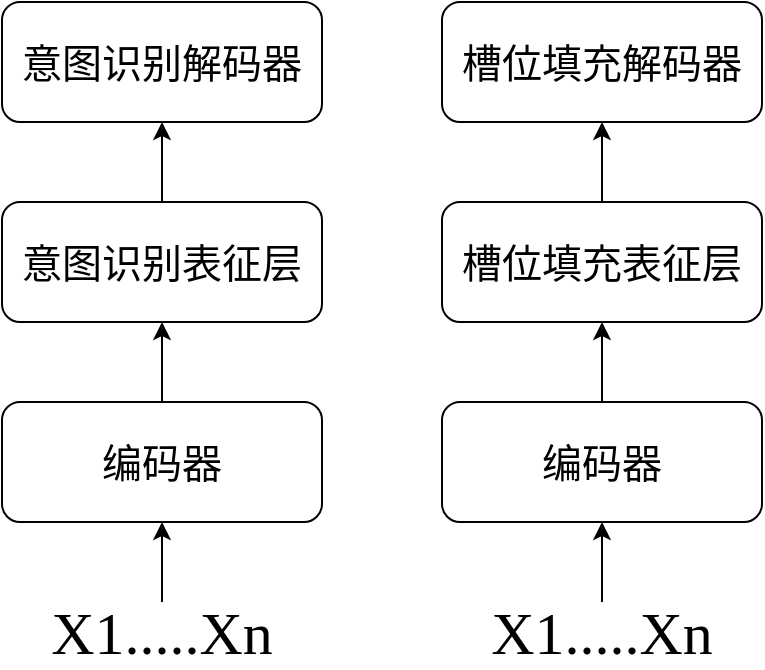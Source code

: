 <mxfile version="23.1.8" type="github">
  <diagram name="第 1 页" id="Dberdy4dZUjx69q1VtEc">
    <mxGraphModel dx="1185" dy="639" grid="1" gridSize="10" guides="1" tooltips="1" connect="1" arrows="1" fold="1" page="1" pageScale="1" pageWidth="827" pageHeight="1169" math="0" shadow="0">
      <root>
        <mxCell id="0" />
        <mxCell id="1" parent="0" />
        <mxCell id="aFbI61cHflsxZHIWJsxg-5" style="edgeStyle=orthogonalEdgeStyle;rounded=0;orthogonalLoop=1;jettySize=auto;html=1;exitX=0.5;exitY=0;exitDx=0;exitDy=0;entryX=0.5;entryY=1;entryDx=0;entryDy=0;" edge="1" parent="1" source="aFbI61cHflsxZHIWJsxg-1" target="aFbI61cHflsxZHIWJsxg-2">
          <mxGeometry relative="1" as="geometry" />
        </mxCell>
        <mxCell id="aFbI61cHflsxZHIWJsxg-1" value="X1.....Xn" style="text;html=1;align=center;verticalAlign=middle;whiteSpace=wrap;rounded=0;fontFamily=Times New Roman;fontSize=30;" vertex="1" parent="1">
          <mxGeometry x="55" y="350" width="150" height="30" as="geometry" />
        </mxCell>
        <mxCell id="aFbI61cHflsxZHIWJsxg-6" style="edgeStyle=orthogonalEdgeStyle;rounded=0;orthogonalLoop=1;jettySize=auto;html=1;exitX=0.5;exitY=0;exitDx=0;exitDy=0;entryX=0.5;entryY=1;entryDx=0;entryDy=0;" edge="1" parent="1" source="aFbI61cHflsxZHIWJsxg-2" target="aFbI61cHflsxZHIWJsxg-3">
          <mxGeometry relative="1" as="geometry" />
        </mxCell>
        <mxCell id="aFbI61cHflsxZHIWJsxg-2" value="编码器" style="rounded=1;whiteSpace=wrap;html=1;fontFamily=Times New Roman;fontSize=20;" vertex="1" parent="1">
          <mxGeometry x="50" y="250" width="160" height="60" as="geometry" />
        </mxCell>
        <mxCell id="aFbI61cHflsxZHIWJsxg-7" style="edgeStyle=orthogonalEdgeStyle;rounded=0;orthogonalLoop=1;jettySize=auto;html=1;exitX=0.5;exitY=0;exitDx=0;exitDy=0;entryX=0.5;entryY=1;entryDx=0;entryDy=0;" edge="1" parent="1" source="aFbI61cHflsxZHIWJsxg-3" target="aFbI61cHflsxZHIWJsxg-4">
          <mxGeometry relative="1" as="geometry" />
        </mxCell>
        <mxCell id="aFbI61cHflsxZHIWJsxg-3" value="意图识别表征层" style="rounded=1;whiteSpace=wrap;html=1;fontFamily=Times New Roman;fontSize=20;" vertex="1" parent="1">
          <mxGeometry x="50" y="150" width="160" height="60" as="geometry" />
        </mxCell>
        <mxCell id="aFbI61cHflsxZHIWJsxg-4" value="意图识别解码器" style="rounded=1;whiteSpace=wrap;html=1;fontFamily=Times New Roman;fontSize=20;" vertex="1" parent="1">
          <mxGeometry x="50" y="50" width="160" height="60" as="geometry" />
        </mxCell>
        <mxCell id="aFbI61cHflsxZHIWJsxg-8" style="edgeStyle=orthogonalEdgeStyle;rounded=0;orthogonalLoop=1;jettySize=auto;html=1;exitX=0.5;exitY=0;exitDx=0;exitDy=0;entryX=0.5;entryY=1;entryDx=0;entryDy=0;" edge="1" source="aFbI61cHflsxZHIWJsxg-9" target="aFbI61cHflsxZHIWJsxg-11" parent="1">
          <mxGeometry relative="1" as="geometry" />
        </mxCell>
        <mxCell id="aFbI61cHflsxZHIWJsxg-9" value="X1.....Xn" style="text;html=1;align=center;verticalAlign=middle;whiteSpace=wrap;rounded=0;fontFamily=Times New Roman;fontSize=30;" vertex="1" parent="1">
          <mxGeometry x="275" y="350" width="150" height="30" as="geometry" />
        </mxCell>
        <mxCell id="aFbI61cHflsxZHIWJsxg-10" style="edgeStyle=orthogonalEdgeStyle;rounded=0;orthogonalLoop=1;jettySize=auto;html=1;exitX=0.5;exitY=0;exitDx=0;exitDy=0;entryX=0.5;entryY=1;entryDx=0;entryDy=0;" edge="1" source="aFbI61cHflsxZHIWJsxg-11" target="aFbI61cHflsxZHIWJsxg-13" parent="1">
          <mxGeometry relative="1" as="geometry" />
        </mxCell>
        <mxCell id="aFbI61cHflsxZHIWJsxg-11" value="编码器" style="rounded=1;whiteSpace=wrap;html=1;fontFamily=Times New Roman;fontSize=20;" vertex="1" parent="1">
          <mxGeometry x="270" y="250" width="160" height="60" as="geometry" />
        </mxCell>
        <mxCell id="aFbI61cHflsxZHIWJsxg-12" style="edgeStyle=orthogonalEdgeStyle;rounded=0;orthogonalLoop=1;jettySize=auto;html=1;exitX=0.5;exitY=0;exitDx=0;exitDy=0;entryX=0.5;entryY=1;entryDx=0;entryDy=0;" edge="1" source="aFbI61cHflsxZHIWJsxg-13" target="aFbI61cHflsxZHIWJsxg-14" parent="1">
          <mxGeometry relative="1" as="geometry" />
        </mxCell>
        <mxCell id="aFbI61cHflsxZHIWJsxg-13" value="槽位填充表征层" style="rounded=1;whiteSpace=wrap;html=1;fontFamily=Times New Roman;fontSize=20;" vertex="1" parent="1">
          <mxGeometry x="270" y="150" width="160" height="60" as="geometry" />
        </mxCell>
        <mxCell id="aFbI61cHflsxZHIWJsxg-14" value="槽位填充解码器" style="rounded=1;whiteSpace=wrap;html=1;fontFamily=Times New Roman;fontSize=20;" vertex="1" parent="1">
          <mxGeometry x="270" y="50" width="160" height="60" as="geometry" />
        </mxCell>
      </root>
    </mxGraphModel>
  </diagram>
</mxfile>
